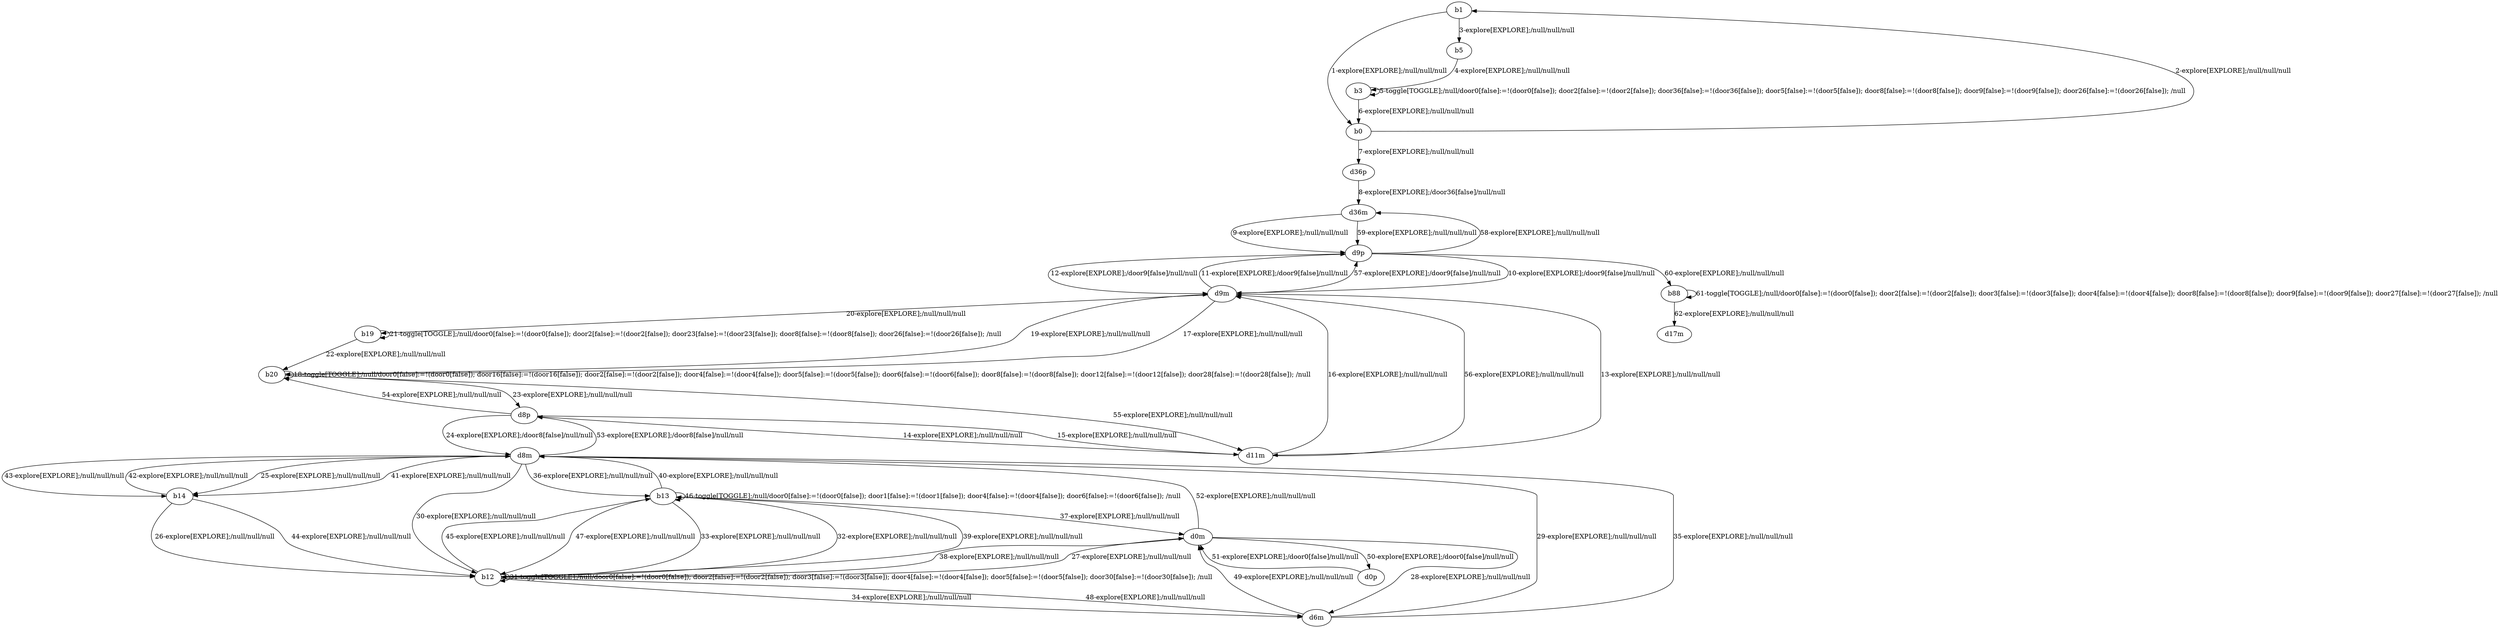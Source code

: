 # Total number of goals covered by this test: 22
# b13 --> d8m
# b14 --> b12
# b12 --> b12
# d0m --> d0p
# d6m --> d0m
# d0m --> d6m
# b14 --> d8m
# b13 --> d0m
# b13 --> b13
# b12 --> d6m
# d0m --> b12
# d8p --> d8m
# b13 --> b12
# d8m --> d8p
# d8m --> b13
# b12 --> d0m
# d8m --> b12
# b12 --> b13
# d0m --> d8m
# d8m --> b14
# d0p --> d0m
# d6m --> d8m

digraph g {
"b1" -> "b0" [label = "1-explore[EXPLORE];/null/null/null"];
"b0" -> "b1" [label = "2-explore[EXPLORE];/null/null/null"];
"b1" -> "b5" [label = "3-explore[EXPLORE];/null/null/null"];
"b5" -> "b3" [label = "4-explore[EXPLORE];/null/null/null"];
"b3" -> "b3" [label = "5-toggle[TOGGLE];/null/door0[false]:=!(door0[false]); door2[false]:=!(door2[false]); door36[false]:=!(door36[false]); door5[false]:=!(door5[false]); door8[false]:=!(door8[false]); door9[false]:=!(door9[false]); door26[false]:=!(door26[false]); /null"];
"b3" -> "b0" [label = "6-explore[EXPLORE];/null/null/null"];
"b0" -> "d36p" [label = "7-explore[EXPLORE];/null/null/null"];
"d36p" -> "d36m" [label = "8-explore[EXPLORE];/door36[false]/null/null"];
"d36m" -> "d9p" [label = "9-explore[EXPLORE];/null/null/null"];
"d9p" -> "d9m" [label = "10-explore[EXPLORE];/door9[false]/null/null"];
"d9m" -> "d9p" [label = "11-explore[EXPLORE];/door9[false]/null/null"];
"d9p" -> "d9m" [label = "12-explore[EXPLORE];/door9[false]/null/null"];
"d9m" -> "d11m" [label = "13-explore[EXPLORE];/null/null/null"];
"d11m" -> "d8p" [label = "14-explore[EXPLORE];/null/null/null"];
"d8p" -> "d11m" [label = "15-explore[EXPLORE];/null/null/null"];
"d11m" -> "d9m" [label = "16-explore[EXPLORE];/null/null/null"];
"d9m" -> "b20" [label = "17-explore[EXPLORE];/null/null/null"];
"b20" -> "b20" [label = "18-toggle[TOGGLE];/null/door0[false]:=!(door0[false]); door16[false]:=!(door16[false]); door2[false]:=!(door2[false]); door4[false]:=!(door4[false]); door5[false]:=!(door5[false]); door6[false]:=!(door6[false]); door8[false]:=!(door8[false]); door12[false]:=!(door12[false]); door28[false]:=!(door28[false]); /null"];
"b20" -> "d9m" [label = "19-explore[EXPLORE];/null/null/null"];
"d9m" -> "b19" [label = "20-explore[EXPLORE];/null/null/null"];
"b19" -> "b19" [label = "21-toggle[TOGGLE];/null/door0[false]:=!(door0[false]); door2[false]:=!(door2[false]); door23[false]:=!(door23[false]); door8[false]:=!(door8[false]); door26[false]:=!(door26[false]); /null"];
"b19" -> "b20" [label = "22-explore[EXPLORE];/null/null/null"];
"b20" -> "d8p" [label = "23-explore[EXPLORE];/null/null/null"];
"d8p" -> "d8m" [label = "24-explore[EXPLORE];/door8[false]/null/null"];
"d8m" -> "b14" [label = "25-explore[EXPLORE];/null/null/null"];
"b14" -> "b12" [label = "26-explore[EXPLORE];/null/null/null"];
"b12" -> "d0m" [label = "27-explore[EXPLORE];/null/null/null"];
"d0m" -> "d6m" [label = "28-explore[EXPLORE];/null/null/null"];
"d6m" -> "d8m" [label = "29-explore[EXPLORE];/null/null/null"];
"d8m" -> "b12" [label = "30-explore[EXPLORE];/null/null/null"];
"b12" -> "b12" [label = "31-toggle[TOGGLE];/null/door0[false]:=!(door0[false]); door2[false]:=!(door2[false]); door3[false]:=!(door3[false]); door4[false]:=!(door4[false]); door5[false]:=!(door5[false]); door30[false]:=!(door30[false]); /null"];
"b12" -> "b13" [label = "32-explore[EXPLORE];/null/null/null"];
"b13" -> "b12" [label = "33-explore[EXPLORE];/null/null/null"];
"b12" -> "d6m" [label = "34-explore[EXPLORE];/null/null/null"];
"d6m" -> "d8m" [label = "35-explore[EXPLORE];/null/null/null"];
"d8m" -> "b13" [label = "36-explore[EXPLORE];/null/null/null"];
"b13" -> "d0m" [label = "37-explore[EXPLORE];/null/null/null"];
"d0m" -> "b12" [label = "38-explore[EXPLORE];/null/null/null"];
"b12" -> "b13" [label = "39-explore[EXPLORE];/null/null/null"];
"b13" -> "d8m" [label = "40-explore[EXPLORE];/null/null/null"];
"d8m" -> "b14" [label = "41-explore[EXPLORE];/null/null/null"];
"b14" -> "d8m" [label = "42-explore[EXPLORE];/null/null/null"];
"d8m" -> "b14" [label = "43-explore[EXPLORE];/null/null/null"];
"b14" -> "b12" [label = "44-explore[EXPLORE];/null/null/null"];
"b12" -> "b13" [label = "45-explore[EXPLORE];/null/null/null"];
"b13" -> "b13" [label = "46-toggle[TOGGLE];/null/door0[false]:=!(door0[false]); door1[false]:=!(door1[false]); door4[false]:=!(door4[false]); door6[false]:=!(door6[false]); /null"];
"b13" -> "b12" [label = "47-explore[EXPLORE];/null/null/null"];
"b12" -> "d6m" [label = "48-explore[EXPLORE];/null/null/null"];
"d6m" -> "d0m" [label = "49-explore[EXPLORE];/null/null/null"];
"d0m" -> "d0p" [label = "50-explore[EXPLORE];/door0[false]/null/null"];
"d0p" -> "d0m" [label = "51-explore[EXPLORE];/door0[false]/null/null"];
"d0m" -> "d8m" [label = "52-explore[EXPLORE];/null/null/null"];
"d8m" -> "d8p" [label = "53-explore[EXPLORE];/door8[false]/null/null"];
"d8p" -> "b20" [label = "54-explore[EXPLORE];/null/null/null"];
"b20" -> "d11m" [label = "55-explore[EXPLORE];/null/null/null"];
"d11m" -> "d9m" [label = "56-explore[EXPLORE];/null/null/null"];
"d9m" -> "d9p" [label = "57-explore[EXPLORE];/door9[false]/null/null"];
"d9p" -> "d36m" [label = "58-explore[EXPLORE];/null/null/null"];
"d36m" -> "d9p" [label = "59-explore[EXPLORE];/null/null/null"];
"d9p" -> "b88" [label = "60-explore[EXPLORE];/null/null/null"];
"b88" -> "b88" [label = "61-toggle[TOGGLE];/null/door0[false]:=!(door0[false]); door2[false]:=!(door2[false]); door3[false]:=!(door3[false]); door4[false]:=!(door4[false]); door8[false]:=!(door8[false]); door9[false]:=!(door9[false]); door27[false]:=!(door27[false]); /null"];
"b88" -> "d17m" [label = "62-explore[EXPLORE];/null/null/null"];
}